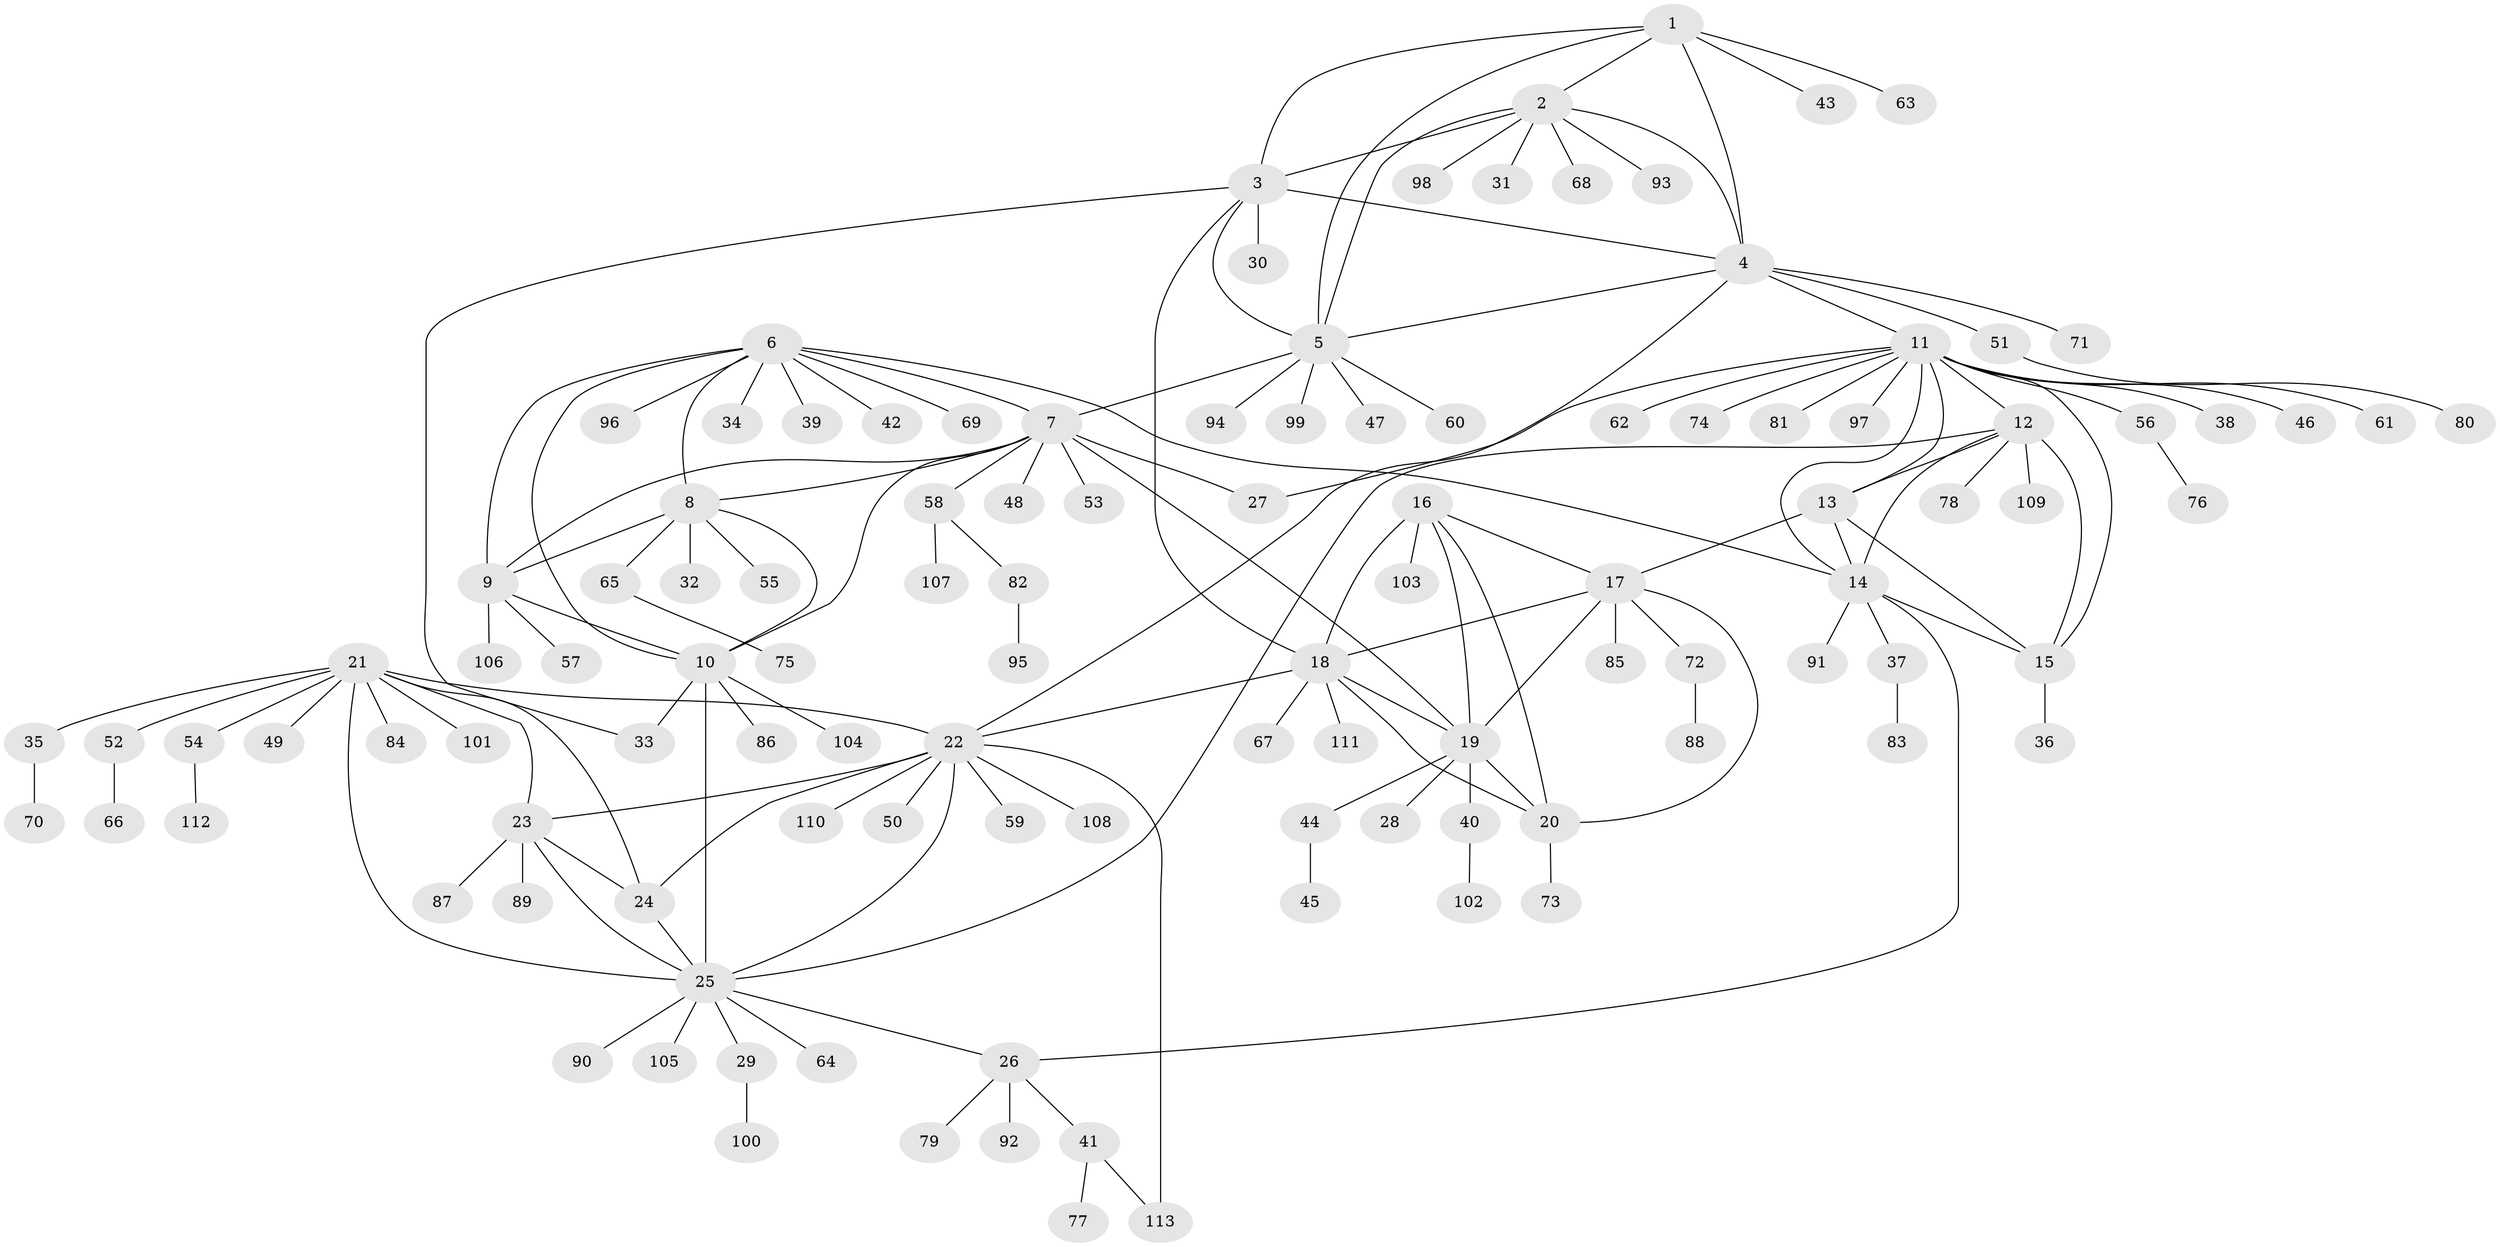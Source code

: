 // Generated by graph-tools (version 1.1) at 2025/02/03/09/25 03:02:45]
// undirected, 113 vertices, 152 edges
graph export_dot {
graph [start="1"]
  node [color=gray90,style=filled];
  1;
  2;
  3;
  4;
  5;
  6;
  7;
  8;
  9;
  10;
  11;
  12;
  13;
  14;
  15;
  16;
  17;
  18;
  19;
  20;
  21;
  22;
  23;
  24;
  25;
  26;
  27;
  28;
  29;
  30;
  31;
  32;
  33;
  34;
  35;
  36;
  37;
  38;
  39;
  40;
  41;
  42;
  43;
  44;
  45;
  46;
  47;
  48;
  49;
  50;
  51;
  52;
  53;
  54;
  55;
  56;
  57;
  58;
  59;
  60;
  61;
  62;
  63;
  64;
  65;
  66;
  67;
  68;
  69;
  70;
  71;
  72;
  73;
  74;
  75;
  76;
  77;
  78;
  79;
  80;
  81;
  82;
  83;
  84;
  85;
  86;
  87;
  88;
  89;
  90;
  91;
  92;
  93;
  94;
  95;
  96;
  97;
  98;
  99;
  100;
  101;
  102;
  103;
  104;
  105;
  106;
  107;
  108;
  109;
  110;
  111;
  112;
  113;
  1 -- 2;
  1 -- 3;
  1 -- 4;
  1 -- 5;
  1 -- 43;
  1 -- 63;
  2 -- 3;
  2 -- 4;
  2 -- 5;
  2 -- 31;
  2 -- 68;
  2 -- 93;
  2 -- 98;
  3 -- 4;
  3 -- 5;
  3 -- 18;
  3 -- 30;
  3 -- 33;
  4 -- 5;
  4 -- 11;
  4 -- 22;
  4 -- 51;
  4 -- 71;
  5 -- 7;
  5 -- 47;
  5 -- 60;
  5 -- 94;
  5 -- 99;
  6 -- 7;
  6 -- 8;
  6 -- 9;
  6 -- 10;
  6 -- 14;
  6 -- 34;
  6 -- 39;
  6 -- 42;
  6 -- 69;
  6 -- 96;
  7 -- 8;
  7 -- 9;
  7 -- 10;
  7 -- 19;
  7 -- 27;
  7 -- 48;
  7 -- 53;
  7 -- 58;
  8 -- 9;
  8 -- 10;
  8 -- 32;
  8 -- 55;
  8 -- 65;
  9 -- 10;
  9 -- 57;
  9 -- 106;
  10 -- 25;
  10 -- 33;
  10 -- 86;
  10 -- 104;
  11 -- 12;
  11 -- 13;
  11 -- 14;
  11 -- 15;
  11 -- 27;
  11 -- 38;
  11 -- 46;
  11 -- 56;
  11 -- 61;
  11 -- 62;
  11 -- 74;
  11 -- 81;
  11 -- 97;
  12 -- 13;
  12 -- 14;
  12 -- 15;
  12 -- 25;
  12 -- 78;
  12 -- 109;
  13 -- 14;
  13 -- 15;
  13 -- 17;
  14 -- 15;
  14 -- 26;
  14 -- 37;
  14 -- 91;
  15 -- 36;
  16 -- 17;
  16 -- 18;
  16 -- 19;
  16 -- 20;
  16 -- 103;
  17 -- 18;
  17 -- 19;
  17 -- 20;
  17 -- 72;
  17 -- 85;
  18 -- 19;
  18 -- 20;
  18 -- 22;
  18 -- 67;
  18 -- 111;
  19 -- 20;
  19 -- 28;
  19 -- 40;
  19 -- 44;
  20 -- 73;
  21 -- 22;
  21 -- 23;
  21 -- 24;
  21 -- 25;
  21 -- 35;
  21 -- 49;
  21 -- 52;
  21 -- 54;
  21 -- 84;
  21 -- 101;
  22 -- 23;
  22 -- 24;
  22 -- 25;
  22 -- 50;
  22 -- 59;
  22 -- 108;
  22 -- 110;
  22 -- 113;
  23 -- 24;
  23 -- 25;
  23 -- 87;
  23 -- 89;
  24 -- 25;
  25 -- 26;
  25 -- 29;
  25 -- 64;
  25 -- 90;
  25 -- 105;
  26 -- 41;
  26 -- 79;
  26 -- 92;
  29 -- 100;
  35 -- 70;
  37 -- 83;
  40 -- 102;
  41 -- 77;
  41 -- 113;
  44 -- 45;
  51 -- 80;
  52 -- 66;
  54 -- 112;
  56 -- 76;
  58 -- 82;
  58 -- 107;
  65 -- 75;
  72 -- 88;
  82 -- 95;
}
